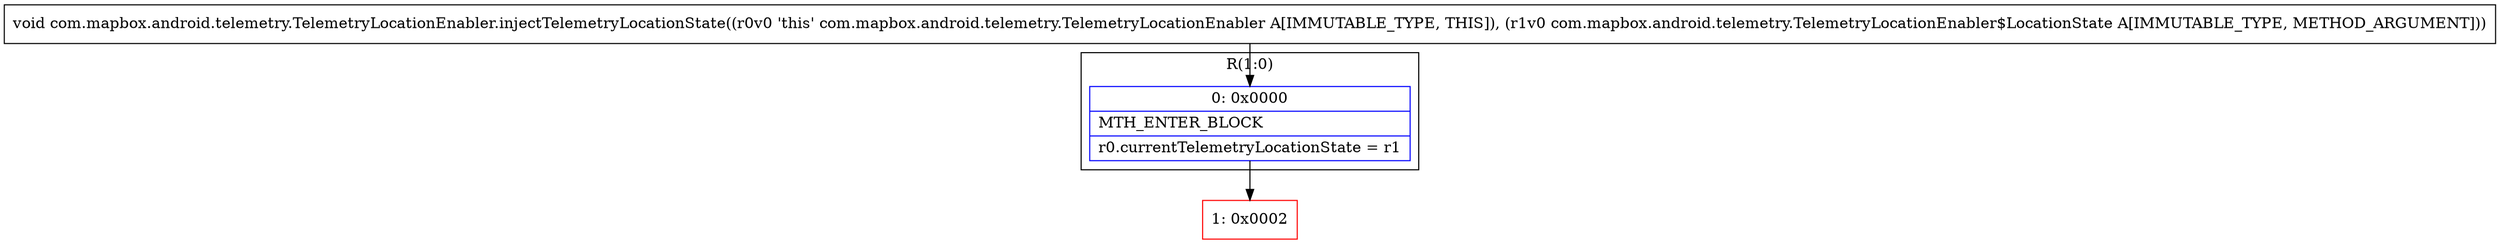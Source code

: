 digraph "CFG forcom.mapbox.android.telemetry.TelemetryLocationEnabler.injectTelemetryLocationState(Lcom\/mapbox\/android\/telemetry\/TelemetryLocationEnabler$LocationState;)V" {
subgraph cluster_Region_90527380 {
label = "R(1:0)";
node [shape=record,color=blue];
Node_0 [shape=record,label="{0\:\ 0x0000|MTH_ENTER_BLOCK\l|r0.currentTelemetryLocationState = r1\l}"];
}
Node_1 [shape=record,color=red,label="{1\:\ 0x0002}"];
MethodNode[shape=record,label="{void com.mapbox.android.telemetry.TelemetryLocationEnabler.injectTelemetryLocationState((r0v0 'this' com.mapbox.android.telemetry.TelemetryLocationEnabler A[IMMUTABLE_TYPE, THIS]), (r1v0 com.mapbox.android.telemetry.TelemetryLocationEnabler$LocationState A[IMMUTABLE_TYPE, METHOD_ARGUMENT])) }"];
MethodNode -> Node_0;
Node_0 -> Node_1;
}

